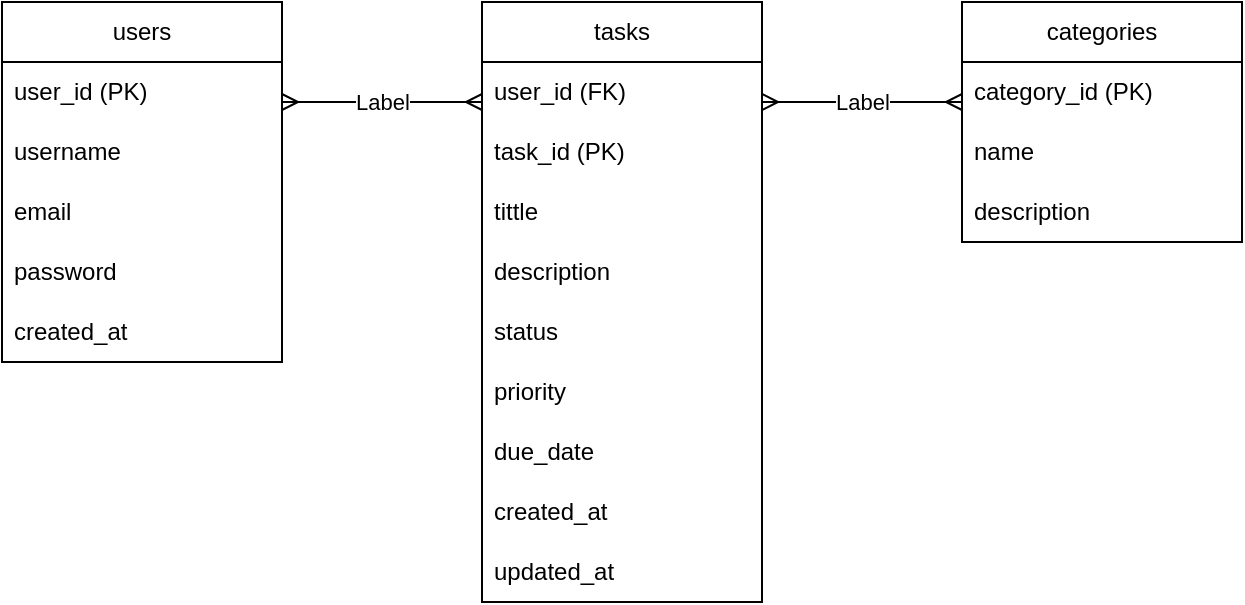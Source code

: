 <mxfile version="26.2.14">
  <diagram name="Page-1" id="uFBUFSoif5vZESnWIkUe">
    <mxGraphModel dx="786" dy="498" grid="1" gridSize="10" guides="1" tooltips="1" connect="1" arrows="1" fold="1" page="1" pageScale="1" pageWidth="827" pageHeight="1169" math="0" shadow="0">
      <root>
        <mxCell id="0" />
        <mxCell id="1" parent="0" />
        <mxCell id="oP64feWh37Q6MKXG_0Qo-31" value="" style="orthogonalLoop=1;jettySize=auto;html=1;rounded=0;strokeColor=none;dashed=1;endArrow=halfCircle;endFill=0;movable=1;resizable=1;rotatable=1;deletable=1;editable=1;locked=0;connectable=1;startArrow=ERmany;startFill=0;" parent="1" edge="1">
          <mxGeometry width="80" relative="1" as="geometry">
            <mxPoint x="410" y="262" as="sourcePoint" />
            <mxPoint x="490" y="262" as="targetPoint" />
          </mxGeometry>
        </mxCell>
        <mxCell id="YQY5e5TuLYA19LUpZ7eD-1" value="" style="group" vertex="1" connectable="0" parent="1">
          <mxGeometry x="90" y="160" width="620" height="300" as="geometry" />
        </mxCell>
        <mxCell id="oP64feWh37Q6MKXG_0Qo-5" value="users" style="swimlane;fontStyle=0;childLayout=stackLayout;horizontal=1;startSize=30;horizontalStack=0;resizeParent=1;resizeParentMax=0;resizeLast=0;collapsible=1;marginBottom=0;whiteSpace=wrap;html=1;" parent="YQY5e5TuLYA19LUpZ7eD-1" vertex="1">
          <mxGeometry width="140" height="180" as="geometry" />
        </mxCell>
        <mxCell id="oP64feWh37Q6MKXG_0Qo-6" value="user_id (PK)" style="text;strokeColor=none;fillColor=none;align=left;verticalAlign=middle;spacingLeft=4;spacingRight=4;overflow=hidden;points=[[0,0.5],[1,0.5]];portConstraint=eastwest;rotatable=0;whiteSpace=wrap;html=1;" parent="oP64feWh37Q6MKXG_0Qo-5" vertex="1">
          <mxGeometry y="30" width="140" height="30" as="geometry" />
        </mxCell>
        <mxCell id="oP64feWh37Q6MKXG_0Qo-7" value="username" style="text;strokeColor=none;fillColor=none;align=left;verticalAlign=middle;spacingLeft=4;spacingRight=4;overflow=hidden;points=[[0,0.5],[1,0.5]];portConstraint=eastwest;rotatable=0;whiteSpace=wrap;html=1;" parent="oP64feWh37Q6MKXG_0Qo-5" vertex="1">
          <mxGeometry y="60" width="140" height="30" as="geometry" />
        </mxCell>
        <mxCell id="oP64feWh37Q6MKXG_0Qo-8" value="email" style="text;strokeColor=none;fillColor=none;align=left;verticalAlign=middle;spacingLeft=4;spacingRight=4;overflow=hidden;points=[[0,0.5],[1,0.5]];portConstraint=eastwest;rotatable=0;whiteSpace=wrap;html=1;" parent="oP64feWh37Q6MKXG_0Qo-5" vertex="1">
          <mxGeometry y="90" width="140" height="30" as="geometry" />
        </mxCell>
        <mxCell id="oP64feWh37Q6MKXG_0Qo-10" value="password" style="text;strokeColor=none;fillColor=none;align=left;verticalAlign=middle;spacingLeft=4;spacingRight=4;overflow=hidden;points=[[0,0.5],[1,0.5]];portConstraint=eastwest;rotatable=0;whiteSpace=wrap;html=1;" parent="oP64feWh37Q6MKXG_0Qo-5" vertex="1">
          <mxGeometry y="120" width="140" height="30" as="geometry" />
        </mxCell>
        <mxCell id="oP64feWh37Q6MKXG_0Qo-9" value="created_at" style="text;strokeColor=none;fillColor=none;align=left;verticalAlign=middle;spacingLeft=4;spacingRight=4;overflow=hidden;points=[[0,0.5],[1,0.5]];portConstraint=eastwest;rotatable=0;whiteSpace=wrap;html=1;" parent="oP64feWh37Q6MKXG_0Qo-5" vertex="1">
          <mxGeometry y="150" width="140" height="30" as="geometry" />
        </mxCell>
        <mxCell id="oP64feWh37Q6MKXG_0Qo-11" value="tasks" style="swimlane;fontStyle=0;childLayout=stackLayout;horizontal=1;startSize=30;horizontalStack=0;resizeParent=1;resizeParentMax=0;resizeLast=0;collapsible=1;marginBottom=0;whiteSpace=wrap;html=1;" parent="YQY5e5TuLYA19LUpZ7eD-1" vertex="1">
          <mxGeometry x="240" width="140" height="300" as="geometry" />
        </mxCell>
        <mxCell id="oP64feWh37Q6MKXG_0Qo-12" value="user_id (FK)" style="text;strokeColor=none;fillColor=none;align=left;verticalAlign=middle;spacingLeft=4;spacingRight=4;overflow=hidden;points=[[0,0.5],[1,0.5]];portConstraint=eastwest;rotatable=0;whiteSpace=wrap;html=1;" parent="oP64feWh37Q6MKXG_0Qo-11" vertex="1">
          <mxGeometry y="30" width="140" height="30" as="geometry" />
        </mxCell>
        <mxCell id="oP64feWh37Q6MKXG_0Qo-13" value="task_id (PK)" style="text;strokeColor=none;fillColor=none;align=left;verticalAlign=middle;spacingLeft=4;spacingRight=4;overflow=hidden;points=[[0,0.5],[1,0.5]];portConstraint=eastwest;rotatable=0;whiteSpace=wrap;html=1;" parent="oP64feWh37Q6MKXG_0Qo-11" vertex="1">
          <mxGeometry y="60" width="140" height="30" as="geometry" />
        </mxCell>
        <mxCell id="oP64feWh37Q6MKXG_0Qo-14" value="tittle&amp;nbsp;" style="text;strokeColor=none;fillColor=none;align=left;verticalAlign=middle;spacingLeft=4;spacingRight=4;overflow=hidden;points=[[0,0.5],[1,0.5]];portConstraint=eastwest;rotatable=0;whiteSpace=wrap;html=1;" parent="oP64feWh37Q6MKXG_0Qo-11" vertex="1">
          <mxGeometry y="90" width="140" height="30" as="geometry" />
        </mxCell>
        <mxCell id="oP64feWh37Q6MKXG_0Qo-20" value="description" style="text;strokeColor=none;fillColor=none;align=left;verticalAlign=middle;spacingLeft=4;spacingRight=4;overflow=hidden;points=[[0,0.5],[1,0.5]];portConstraint=eastwest;rotatable=0;whiteSpace=wrap;html=1;" parent="oP64feWh37Q6MKXG_0Qo-11" vertex="1">
          <mxGeometry y="120" width="140" height="30" as="geometry" />
        </mxCell>
        <mxCell id="oP64feWh37Q6MKXG_0Qo-19" value="status" style="text;strokeColor=none;fillColor=none;align=left;verticalAlign=middle;spacingLeft=4;spacingRight=4;overflow=hidden;points=[[0,0.5],[1,0.5]];portConstraint=eastwest;rotatable=0;whiteSpace=wrap;html=1;" parent="oP64feWh37Q6MKXG_0Qo-11" vertex="1">
          <mxGeometry y="150" width="140" height="30" as="geometry" />
        </mxCell>
        <mxCell id="oP64feWh37Q6MKXG_0Qo-18" value="priority&amp;nbsp;" style="text;strokeColor=none;fillColor=none;align=left;verticalAlign=middle;spacingLeft=4;spacingRight=4;overflow=hidden;points=[[0,0.5],[1,0.5]];portConstraint=eastwest;rotatable=0;whiteSpace=wrap;html=1;" parent="oP64feWh37Q6MKXG_0Qo-11" vertex="1">
          <mxGeometry y="180" width="140" height="30" as="geometry" />
        </mxCell>
        <mxCell id="oP64feWh37Q6MKXG_0Qo-17" value="due_date" style="text;strokeColor=none;fillColor=none;align=left;verticalAlign=middle;spacingLeft=4;spacingRight=4;overflow=hidden;points=[[0,0.5],[1,0.5]];portConstraint=eastwest;rotatable=0;whiteSpace=wrap;html=1;" parent="oP64feWh37Q6MKXG_0Qo-11" vertex="1">
          <mxGeometry y="210" width="140" height="30" as="geometry" />
        </mxCell>
        <mxCell id="oP64feWh37Q6MKXG_0Qo-16" value="created_at" style="text;strokeColor=none;fillColor=none;align=left;verticalAlign=middle;spacingLeft=4;spacingRight=4;overflow=hidden;points=[[0,0.5],[1,0.5]];portConstraint=eastwest;rotatable=0;whiteSpace=wrap;html=1;" parent="oP64feWh37Q6MKXG_0Qo-11" vertex="1">
          <mxGeometry y="240" width="140" height="30" as="geometry" />
        </mxCell>
        <mxCell id="oP64feWh37Q6MKXG_0Qo-15" value="updated_at" style="text;strokeColor=none;fillColor=none;align=left;verticalAlign=middle;spacingLeft=4;spacingRight=4;overflow=hidden;points=[[0,0.5],[1,0.5]];portConstraint=eastwest;rotatable=0;whiteSpace=wrap;html=1;" parent="oP64feWh37Q6MKXG_0Qo-11" vertex="1">
          <mxGeometry y="270" width="140" height="30" as="geometry" />
        </mxCell>
        <mxCell id="oP64feWh37Q6MKXG_0Qo-21" value="categories" style="swimlane;fontStyle=0;childLayout=stackLayout;horizontal=1;startSize=30;horizontalStack=0;resizeParent=1;resizeParentMax=0;resizeLast=0;collapsible=1;marginBottom=0;whiteSpace=wrap;html=1;" parent="YQY5e5TuLYA19LUpZ7eD-1" vertex="1">
          <mxGeometry x="480" width="140" height="120" as="geometry" />
        </mxCell>
        <mxCell id="oP64feWh37Q6MKXG_0Qo-22" value="category_id (PK)" style="text;strokeColor=none;fillColor=none;align=left;verticalAlign=middle;spacingLeft=4;spacingRight=4;overflow=hidden;points=[[0,0.5],[1,0.5]];portConstraint=eastwest;rotatable=0;whiteSpace=wrap;html=1;" parent="oP64feWh37Q6MKXG_0Qo-21" vertex="1">
          <mxGeometry y="30" width="140" height="30" as="geometry" />
        </mxCell>
        <mxCell id="oP64feWh37Q6MKXG_0Qo-23" value="name" style="text;strokeColor=none;fillColor=none;align=left;verticalAlign=middle;spacingLeft=4;spacingRight=4;overflow=hidden;points=[[0,0.5],[1,0.5]];portConstraint=eastwest;rotatable=0;whiteSpace=wrap;html=1;" parent="oP64feWh37Q6MKXG_0Qo-21" vertex="1">
          <mxGeometry y="60" width="140" height="30" as="geometry" />
        </mxCell>
        <mxCell id="oP64feWh37Q6MKXG_0Qo-24" value="description" style="text;strokeColor=none;fillColor=none;align=left;verticalAlign=middle;spacingLeft=4;spacingRight=4;overflow=hidden;points=[[0,0.5],[1,0.5]];portConstraint=eastwest;rotatable=0;whiteSpace=wrap;html=1;" parent="oP64feWh37Q6MKXG_0Qo-21" vertex="1">
          <mxGeometry y="90" width="140" height="30" as="geometry" />
        </mxCell>
        <mxCell id="oP64feWh37Q6MKXG_0Qo-32" value="" style="endArrow=ERmany;html=1;rounded=0;startArrow=ERmany;startFill=0;endFill=0;" parent="YQY5e5TuLYA19LUpZ7eD-1" edge="1">
          <mxGeometry relative="1" as="geometry">
            <mxPoint x="380" y="50" as="sourcePoint" />
            <mxPoint x="480" y="50" as="targetPoint" />
          </mxGeometry>
        </mxCell>
        <mxCell id="oP64feWh37Q6MKXG_0Qo-33" value="Label" style="edgeLabel;resizable=0;html=1;;align=center;verticalAlign=middle;" parent="oP64feWh37Q6MKXG_0Qo-32" connectable="0" vertex="1">
          <mxGeometry relative="1" as="geometry" />
        </mxCell>
        <mxCell id="oP64feWh37Q6MKXG_0Qo-34" value="" style="endArrow=ERmany;html=1;rounded=0;startArrow=ERmany;startFill=0;endFill=0;" parent="YQY5e5TuLYA19LUpZ7eD-1" edge="1">
          <mxGeometry relative="1" as="geometry">
            <mxPoint x="140" y="50" as="sourcePoint" />
            <mxPoint x="240" y="50" as="targetPoint" />
          </mxGeometry>
        </mxCell>
        <mxCell id="oP64feWh37Q6MKXG_0Qo-35" value="Label" style="edgeLabel;resizable=0;html=1;;align=center;verticalAlign=middle;" parent="oP64feWh37Q6MKXG_0Qo-34" connectable="0" vertex="1">
          <mxGeometry relative="1" as="geometry" />
        </mxCell>
      </root>
    </mxGraphModel>
  </diagram>
</mxfile>
